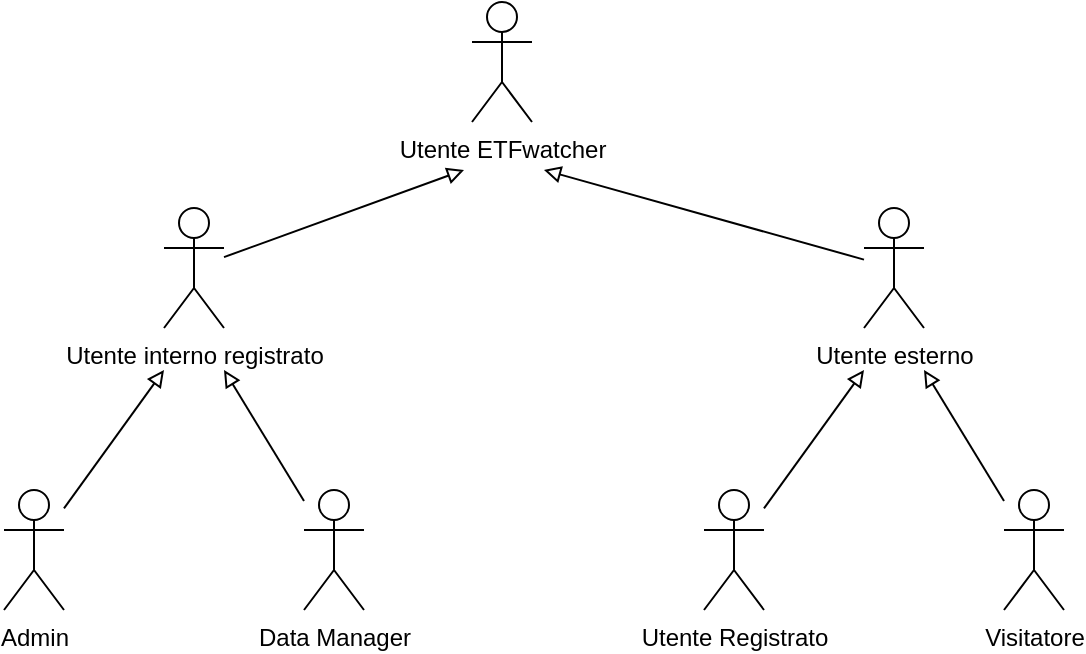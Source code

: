 <mxfile version="21.6.3" type="github" pages="3">
  <diagram id="Zmyo0ofUbtN1_5jeKW_Z" name="hierarchy">
    <mxGraphModel dx="1434" dy="804" grid="1" gridSize="10" guides="1" tooltips="1" connect="1" arrows="1" fold="1" page="1" pageScale="1" pageWidth="827" pageHeight="1169" math="0" shadow="0">
      <root>
        <mxCell id="0" />
        <mxCell id="1" parent="0" />
        <mxCell id="ALMGFQ648M6m9np--d7F-1" value="Utente ETFwatcher" style="shape=umlActor;verticalLabelPosition=bottom;verticalAlign=top;html=1;outlineConnect=0;" parent="1" vertex="1">
          <mxGeometry x="384" y="56" width="30" height="60" as="geometry" />
        </mxCell>
        <mxCell id="ALMGFQ648M6m9np--d7F-2" style="rounded=0;orthogonalLoop=1;jettySize=auto;html=1;endArrow=block;endFill=0;" parent="1" source="ALMGFQ648M6m9np--d7F-3" edge="1">
          <mxGeometry relative="1" as="geometry">
            <mxPoint x="380" y="140" as="targetPoint" />
          </mxGeometry>
        </mxCell>
        <mxCell id="ALMGFQ648M6m9np--d7F-3" value="Utente interno registrato" style="shape=umlActor;verticalLabelPosition=bottom;verticalAlign=top;html=1;outlineConnect=0;" parent="1" vertex="1">
          <mxGeometry x="230" y="159" width="30" height="60" as="geometry" />
        </mxCell>
        <mxCell id="ALMGFQ648M6m9np--d7F-4" style="rounded=0;orthogonalLoop=1;jettySize=auto;html=1;endArrow=block;endFill=0;" parent="1" source="ALMGFQ648M6m9np--d7F-5" edge="1">
          <mxGeometry relative="1" as="geometry">
            <mxPoint x="230" y="240" as="targetPoint" />
          </mxGeometry>
        </mxCell>
        <mxCell id="ALMGFQ648M6m9np--d7F-5" value="Admin" style="shape=umlActor;verticalLabelPosition=bottom;verticalAlign=top;html=1;outlineConnect=0;" parent="1" vertex="1">
          <mxGeometry x="150" y="300" width="30" height="60" as="geometry" />
        </mxCell>
        <mxCell id="ALMGFQ648M6m9np--d7F-6" style="rounded=0;orthogonalLoop=1;jettySize=auto;html=1;endArrow=block;endFill=0;" parent="1" source="ALMGFQ648M6m9np--d7F-7" edge="1">
          <mxGeometry relative="1" as="geometry">
            <mxPoint x="260" y="240" as="targetPoint" />
          </mxGeometry>
        </mxCell>
        <mxCell id="ALMGFQ648M6m9np--d7F-7" value="Data Manager" style="shape=umlActor;verticalLabelPosition=bottom;verticalAlign=top;html=1;outlineConnect=0;" parent="1" vertex="1">
          <mxGeometry x="300" y="300" width="30" height="60" as="geometry" />
        </mxCell>
        <mxCell id="ALMGFQ648M6m9np--d7F-8" style="rounded=0;orthogonalLoop=1;jettySize=auto;html=1;endArrow=block;endFill=0;" parent="1" source="ALMGFQ648M6m9np--d7F-9" edge="1">
          <mxGeometry relative="1" as="geometry">
            <mxPoint x="420" y="140" as="targetPoint" />
          </mxGeometry>
        </mxCell>
        <mxCell id="ALMGFQ648M6m9np--d7F-9" value="Utente esterno" style="shape=umlActor;verticalLabelPosition=bottom;verticalAlign=top;html=1;outlineConnect=0;" parent="1" vertex="1">
          <mxGeometry x="580" y="159" width="30" height="60" as="geometry" />
        </mxCell>
        <mxCell id="ALMGFQ648M6m9np--d7F-10" style="rounded=0;orthogonalLoop=1;jettySize=auto;html=1;endArrow=block;endFill=0;" parent="1" source="ALMGFQ648M6m9np--d7F-11" edge="1">
          <mxGeometry relative="1" as="geometry">
            <mxPoint x="580" y="240" as="targetPoint" />
          </mxGeometry>
        </mxCell>
        <mxCell id="ALMGFQ648M6m9np--d7F-11" value="Utente Registrato" style="shape=umlActor;verticalLabelPosition=bottom;verticalAlign=top;html=1;outlineConnect=0;" parent="1" vertex="1">
          <mxGeometry x="500" y="300" width="30" height="60" as="geometry" />
        </mxCell>
        <mxCell id="ALMGFQ648M6m9np--d7F-12" style="rounded=0;orthogonalLoop=1;jettySize=auto;html=1;endArrow=block;endFill=0;" parent="1" source="ALMGFQ648M6m9np--d7F-13" edge="1">
          <mxGeometry relative="1" as="geometry">
            <mxPoint x="610" y="240" as="targetPoint" />
          </mxGeometry>
        </mxCell>
        <mxCell id="ALMGFQ648M6m9np--d7F-13" value="Visitatore" style="shape=umlActor;verticalLabelPosition=bottom;verticalAlign=top;html=1;outlineConnect=0;" parent="1" vertex="1">
          <mxGeometry x="650" y="300" width="30" height="60" as="geometry" />
        </mxCell>
      </root>
    </mxGraphModel>
  </diagram>
  <diagram name="user use cases" id="qGN-IbYMMZTXBo537_Dv">
    <mxGraphModel dx="1434" dy="804" grid="1" gridSize="10" guides="1" tooltips="1" connect="1" arrows="1" fold="1" page="1" pageScale="1" pageWidth="1169" pageHeight="1654" math="0" shadow="0">
      <root>
        <mxCell id="0" />
        <mxCell id="1" parent="0" />
        <mxCell id="_YuJRCnfqo2RyKWgsc50-1" value="Visitor" style="shape=umlActor;verticalLabelPosition=bottom;verticalAlign=top;html=1;outlineConnect=0;" parent="1" vertex="1">
          <mxGeometry x="330" y="120" width="30" height="60" as="geometry" />
        </mxCell>
        <mxCell id="_YuJRCnfqo2RyKWgsc50-18" style="rounded=0;orthogonalLoop=1;jettySize=auto;html=1;endArrow=none;endFill=0;" parent="1" source="_YuJRCnfqo2RyKWgsc50-2" edge="1">
          <mxGeometry relative="1" as="geometry">
            <mxPoint x="320" y="120" as="targetPoint" />
          </mxGeometry>
        </mxCell>
        <mxCell id="_YuJRCnfqo2RyKWgsc50-2" value="Visualizza Blog" style="ellipse;whiteSpace=wrap;html=1;" parent="1" vertex="1">
          <mxGeometry x="190" y="40" width="100" height="66.67" as="geometry" />
        </mxCell>
        <mxCell id="_YuJRCnfqo2RyKWgsc50-15" style="edgeStyle=orthogonalEdgeStyle;rounded=0;orthogonalLoop=1;jettySize=auto;html=1;entryX=0.5;entryY=0;entryDx=0;entryDy=0;dashed=1;endArrow=open;endFill=0;" parent="1" source="_YuJRCnfqo2RyKWgsc50-4" target="_YuJRCnfqo2RyKWgsc50-13" edge="1">
          <mxGeometry relative="1" as="geometry" />
        </mxCell>
        <mxCell id="_YuJRCnfqo2RyKWgsc50-16" value="&amp;lt;&amp;lt; include &amp;gt;&amp;gt;" style="edgeLabel;html=1;align=center;verticalAlign=middle;resizable=0;points=[];" parent="_YuJRCnfqo2RyKWgsc50-15" vertex="1" connectable="0">
          <mxGeometry x="0.189" y="1" relative="1" as="geometry">
            <mxPoint as="offset" />
          </mxGeometry>
        </mxCell>
        <mxCell id="_YuJRCnfqo2RyKWgsc50-19" style="rounded=0;orthogonalLoop=1;jettySize=auto;html=1;exitX=0;exitY=1;exitDx=0;exitDy=0;strokeColor=none;endArrow=none;endFill=0;" parent="1" source="_YuJRCnfqo2RyKWgsc50-4" edge="1">
          <mxGeometry relative="1" as="geometry">
            <mxPoint x="370" y="140" as="targetPoint" />
          </mxGeometry>
        </mxCell>
        <mxCell id="_YuJRCnfqo2RyKWgsc50-20" style="rounded=0;orthogonalLoop=1;jettySize=auto;html=1;exitX=0;exitY=1;exitDx=0;exitDy=0;endArrow=none;endFill=0;" parent="1" source="_YuJRCnfqo2RyKWgsc50-4" edge="1">
          <mxGeometry relative="1" as="geometry">
            <mxPoint x="370" y="130" as="targetPoint" />
          </mxGeometry>
        </mxCell>
        <mxCell id="_YuJRCnfqo2RyKWgsc50-4" value="Visualizza tutti gli ETF" style="ellipse;whiteSpace=wrap;html=1;" parent="1" vertex="1">
          <mxGeometry x="400" y="50" width="100" height="66.67" as="geometry" />
        </mxCell>
        <mxCell id="_YuJRCnfqo2RyKWgsc50-10" style="rounded=0;orthogonalLoop=1;jettySize=auto;html=1;entryX=0.97;entryY=0.255;entryDx=0;entryDy=0;entryPerimeter=0;" parent="1" source="_YuJRCnfqo2RyKWgsc50-6" target="_YuJRCnfqo2RyKWgsc50-4" edge="1">
          <mxGeometry relative="1" as="geometry" />
        </mxCell>
        <mxCell id="_YuJRCnfqo2RyKWgsc50-6" value="Visualizza i migliori ETF" style="ellipse;whiteSpace=wrap;html=1;" parent="1" vertex="1">
          <mxGeometry x="540" y="10" width="100" height="66.67" as="geometry" />
        </mxCell>
        <mxCell id="_YuJRCnfqo2RyKWgsc50-11" style="rounded=0;orthogonalLoop=1;jettySize=auto;html=1;entryX=1;entryY=0.5;entryDx=0;entryDy=0;" parent="1" source="_YuJRCnfqo2RyKWgsc50-7" target="_YuJRCnfqo2RyKWgsc50-4" edge="1">
          <mxGeometry relative="1" as="geometry" />
        </mxCell>
        <mxCell id="_YuJRCnfqo2RyKWgsc50-7" value="Visualizza i peggiori ETF" style="ellipse;whiteSpace=wrap;html=1;" parent="1" vertex="1">
          <mxGeometry x="570" y="106.67" width="100" height="66.67" as="geometry" />
        </mxCell>
        <mxCell id="_YuJRCnfqo2RyKWgsc50-12" style="rounded=0;orthogonalLoop=1;jettySize=auto;html=1;entryX=1;entryY=0.765;entryDx=0;entryDy=0;entryPerimeter=0;" parent="1" source="_YuJRCnfqo2RyKWgsc50-8" target="_YuJRCnfqo2RyKWgsc50-4" edge="1">
          <mxGeometry relative="1" as="geometry" />
        </mxCell>
        <mxCell id="_YuJRCnfqo2RyKWgsc50-8" value="Visualizza tutti gli ETF" style="ellipse;whiteSpace=wrap;html=1;" parent="1" vertex="1">
          <mxGeometry x="550" y="200" width="100" height="66.67" as="geometry" />
        </mxCell>
        <mxCell id="_YuJRCnfqo2RyKWgsc50-17" style="rounded=0;orthogonalLoop=1;jettySize=auto;html=1;endArrow=none;endFill=0;" parent="1" source="_YuJRCnfqo2RyKWgsc50-9" edge="1">
          <mxGeometry relative="1" as="geometry">
            <mxPoint x="330" y="150" as="targetPoint" />
          </mxGeometry>
        </mxCell>
        <mxCell id="_YuJRCnfqo2RyKWgsc50-9" value="Visualizza Sezione Andamento Mercati" style="ellipse;whiteSpace=wrap;html=1;" parent="1" vertex="1">
          <mxGeometry x="120" y="150" width="100" height="66.67" as="geometry" />
        </mxCell>
        <mxCell id="_YuJRCnfqo2RyKWgsc50-14" style="rounded=0;orthogonalLoop=1;jettySize=auto;html=1;endArrow=none;endFill=0;" parent="1" source="_YuJRCnfqo2RyKWgsc50-13" edge="1">
          <mxGeometry relative="1" as="geometry">
            <mxPoint x="370" y="200" as="targetPoint" />
          </mxGeometry>
        </mxCell>
        <mxCell id="_YuJRCnfqo2RyKWgsc50-13" value="Ricerca ETF" style="ellipse;whiteSpace=wrap;html=1;" parent="1" vertex="1">
          <mxGeometry x="400" y="240" width="100" height="66.67" as="geometry" />
        </mxCell>
        <mxCell id="_YuJRCnfqo2RyKWgsc50-41" value="Login/Logout" style="ellipse;whiteSpace=wrap;html=1;" parent="1" vertex="1">
          <mxGeometry x="150" y="590" width="100" height="66.67" as="geometry" />
        </mxCell>
        <mxCell id="_YuJRCnfqo2RyKWgsc50-43" value="Visitor" style="shape=umlActor;verticalLabelPosition=bottom;verticalAlign=top;html=1;outlineConnect=0;" parent="1" vertex="1">
          <mxGeometry x="320" y="480" width="30" height="60" as="geometry" />
        </mxCell>
        <mxCell id="_YuJRCnfqo2RyKWgsc50-44" style="rounded=0;orthogonalLoop=1;jettySize=auto;html=1;endArrow=none;endFill=0;" parent="1" source="_YuJRCnfqo2RyKWgsc50-45" edge="1">
          <mxGeometry relative="1" as="geometry">
            <mxPoint x="310" y="480" as="targetPoint" />
          </mxGeometry>
        </mxCell>
        <mxCell id="_YuJRCnfqo2RyKWgsc50-45" value="Visualizza Blog" style="ellipse;whiteSpace=wrap;html=1;" parent="1" vertex="1">
          <mxGeometry x="110" y="420" width="100" height="66.67" as="geometry" />
        </mxCell>
        <mxCell id="_YuJRCnfqo2RyKWgsc50-46" style="edgeStyle=orthogonalEdgeStyle;rounded=0;orthogonalLoop=1;jettySize=auto;html=1;entryX=0.5;entryY=0;entryDx=0;entryDy=0;dashed=1;endArrow=open;endFill=0;" parent="1" source="_YuJRCnfqo2RyKWgsc50-50" target="_YuJRCnfqo2RyKWgsc50-60" edge="1">
          <mxGeometry relative="1" as="geometry" />
        </mxCell>
        <mxCell id="_YuJRCnfqo2RyKWgsc50-47" value="&amp;lt;&amp;lt; include &amp;gt;&amp;gt;" style="edgeLabel;html=1;align=center;verticalAlign=middle;resizable=0;points=[];" parent="_YuJRCnfqo2RyKWgsc50-46" vertex="1" connectable="0">
          <mxGeometry x="0.189" y="1" relative="1" as="geometry">
            <mxPoint as="offset" />
          </mxGeometry>
        </mxCell>
        <mxCell id="_YuJRCnfqo2RyKWgsc50-48" style="rounded=0;orthogonalLoop=1;jettySize=auto;html=1;exitX=0;exitY=1;exitDx=0;exitDy=0;strokeColor=none;endArrow=none;endFill=0;" parent="1" source="_YuJRCnfqo2RyKWgsc50-50" edge="1">
          <mxGeometry relative="1" as="geometry">
            <mxPoint x="360" y="500" as="targetPoint" />
          </mxGeometry>
        </mxCell>
        <mxCell id="_YuJRCnfqo2RyKWgsc50-49" style="rounded=0;orthogonalLoop=1;jettySize=auto;html=1;exitX=0;exitY=1;exitDx=0;exitDy=0;endArrow=none;endFill=0;" parent="1" source="_YuJRCnfqo2RyKWgsc50-50" edge="1">
          <mxGeometry relative="1" as="geometry">
            <mxPoint x="360" y="490" as="targetPoint" />
          </mxGeometry>
        </mxCell>
        <mxCell id="_YuJRCnfqo2RyKWgsc50-50" value="Visualizza tutti gli ETF" style="ellipse;whiteSpace=wrap;html=1;" parent="1" vertex="1">
          <mxGeometry x="390" y="410" width="100" height="66.67" as="geometry" />
        </mxCell>
        <mxCell id="_YuJRCnfqo2RyKWgsc50-51" style="rounded=0;orthogonalLoop=1;jettySize=auto;html=1;entryX=0.97;entryY=0.255;entryDx=0;entryDy=0;entryPerimeter=0;" parent="1" source="_YuJRCnfqo2RyKWgsc50-52" target="_YuJRCnfqo2RyKWgsc50-50" edge="1">
          <mxGeometry relative="1" as="geometry" />
        </mxCell>
        <mxCell id="_YuJRCnfqo2RyKWgsc50-52" value="Visualizza i migliori ETF" style="ellipse;whiteSpace=wrap;html=1;" parent="1" vertex="1">
          <mxGeometry x="530" y="370" width="100" height="66.67" as="geometry" />
        </mxCell>
        <mxCell id="_YuJRCnfqo2RyKWgsc50-53" style="rounded=0;orthogonalLoop=1;jettySize=auto;html=1;entryX=1;entryY=0.5;entryDx=0;entryDy=0;" parent="1" source="_YuJRCnfqo2RyKWgsc50-54" target="_YuJRCnfqo2RyKWgsc50-50" edge="1">
          <mxGeometry relative="1" as="geometry" />
        </mxCell>
        <mxCell id="_YuJRCnfqo2RyKWgsc50-54" value="Visualizza i peggiori ETF" style="ellipse;whiteSpace=wrap;html=1;" parent="1" vertex="1">
          <mxGeometry x="560" y="466.67" width="100" height="66.67" as="geometry" />
        </mxCell>
        <mxCell id="_YuJRCnfqo2RyKWgsc50-55" style="rounded=0;orthogonalLoop=1;jettySize=auto;html=1;entryX=1;entryY=0.765;entryDx=0;entryDy=0;entryPerimeter=0;" parent="1" source="_YuJRCnfqo2RyKWgsc50-56" target="_YuJRCnfqo2RyKWgsc50-50" edge="1">
          <mxGeometry relative="1" as="geometry" />
        </mxCell>
        <mxCell id="_YuJRCnfqo2RyKWgsc50-56" value="Visualizza tutti gli ETF" style="ellipse;whiteSpace=wrap;html=1;" parent="1" vertex="1">
          <mxGeometry x="540" y="560" width="100" height="66.67" as="geometry" />
        </mxCell>
        <mxCell id="_YuJRCnfqo2RyKWgsc50-57" style="rounded=0;orthogonalLoop=1;jettySize=auto;html=1;endArrow=none;endFill=0;" parent="1" source="_YuJRCnfqo2RyKWgsc50-58" edge="1">
          <mxGeometry relative="1" as="geometry">
            <mxPoint x="320" y="510" as="targetPoint" />
          </mxGeometry>
        </mxCell>
        <mxCell id="_YuJRCnfqo2RyKWgsc50-58" value="Visualizza Sezione Andamento Mercati" style="ellipse;whiteSpace=wrap;html=1;" parent="1" vertex="1">
          <mxGeometry x="110" y="510" width="100" height="66.67" as="geometry" />
        </mxCell>
        <mxCell id="_YuJRCnfqo2RyKWgsc50-59" style="rounded=0;orthogonalLoop=1;jettySize=auto;html=1;endArrow=none;endFill=0;" parent="1" source="_YuJRCnfqo2RyKWgsc50-60" edge="1">
          <mxGeometry relative="1" as="geometry">
            <mxPoint x="360" y="560" as="targetPoint" />
          </mxGeometry>
        </mxCell>
        <mxCell id="_YuJRCnfqo2RyKWgsc50-60" value="Ricerca ETF" style="ellipse;whiteSpace=wrap;html=1;" parent="1" vertex="1">
          <mxGeometry x="390" y="600" width="100" height="66.67" as="geometry" />
        </mxCell>
      </root>
    </mxGraphModel>
  </diagram>
  <diagram id="Np8TrlgZO_enM1sixE9W" name="Coarse">
    <mxGraphModel dx="1434" dy="804" grid="1" gridSize="10" guides="1" tooltips="1" connect="1" arrows="1" fold="1" page="1" pageScale="1" pageWidth="1169" pageHeight="1654" math="0" shadow="0">
      <root>
        <mxCell id="0" />
        <mxCell id="1" parent="0" />
        <mxCell id="WUWa05mTpZ7Erj5u5Ot0-2" value="" style="rounded=0;whiteSpace=wrap;html=1;" parent="1" vertex="1">
          <mxGeometry x="40" y="50" width="530" height="460" as="geometry" />
        </mxCell>
        <mxCell id="WUWa05mTpZ7Erj5u5Ot0-3" value="&lt;b&gt;Area Home&lt;br&gt;&lt;/b&gt;&lt;br&gt;Access(&lt;br&gt;&lt;br&gt;Access(&lt;br&gt;&lt;br&gt;Access(" style="rounded=0;whiteSpace=wrap;html=1;align=left;" parent="1" vertex="1">
          <mxGeometry x="70" y="90" width="230" height="120" as="geometry" />
        </mxCell>
        <mxCell id="WUWa05mTpZ7Erj5u5Ot0-4" value="Site View Visitatore" style="rounded=0;whiteSpace=wrap;html=1;fillColor=#fff2cc;strokeColor=#d6b656;" parent="1" vertex="1">
          <mxGeometry x="40" y="30" width="210" height="20" as="geometry" />
        </mxCell>
        <mxCell id="WUWa05mTpZ7Erj5u5Ot0-5" value="&lt;b&gt;Area Blog&lt;br&gt;&lt;/b&gt;&lt;br&gt;Access(&lt;br&gt;&lt;br&gt;Access(&lt;br&gt;&lt;br&gt;Access(" style="rounded=0;whiteSpace=wrap;html=1;align=left;" parent="1" vertex="1">
          <mxGeometry x="330" y="90" width="210" height="120" as="geometry" />
        </mxCell>
        <mxCell id="WUWa05mTpZ7Erj5u5Ot0-6" value="&lt;b&gt;Area Panoramica&lt;br&gt;&lt;/b&gt;&lt;br&gt;Access(&lt;br&gt;&lt;br&gt;Access(&lt;br&gt;&lt;br&gt;Access(" style="rounded=0;whiteSpace=wrap;html=1;align=left;" parent="1" vertex="1">
          <mxGeometry x="330" y="300" width="210" height="120" as="geometry" />
        </mxCell>
        <mxCell id="WUWa05mTpZ7Erj5u5Ot0-7" value="&lt;b&gt;Area Portafogli&lt;br&gt;&lt;/b&gt;&lt;br&gt;Access(&lt;br&gt;&lt;br&gt;Access(&lt;br&gt;&lt;br&gt;Access(" style="rounded=0;whiteSpace=wrap;html=1;align=left;" parent="1" vertex="1">
          <mxGeometry x="70" y="300" width="210" height="120" as="geometry" />
        </mxCell>
      </root>
    </mxGraphModel>
  </diagram>
</mxfile>
